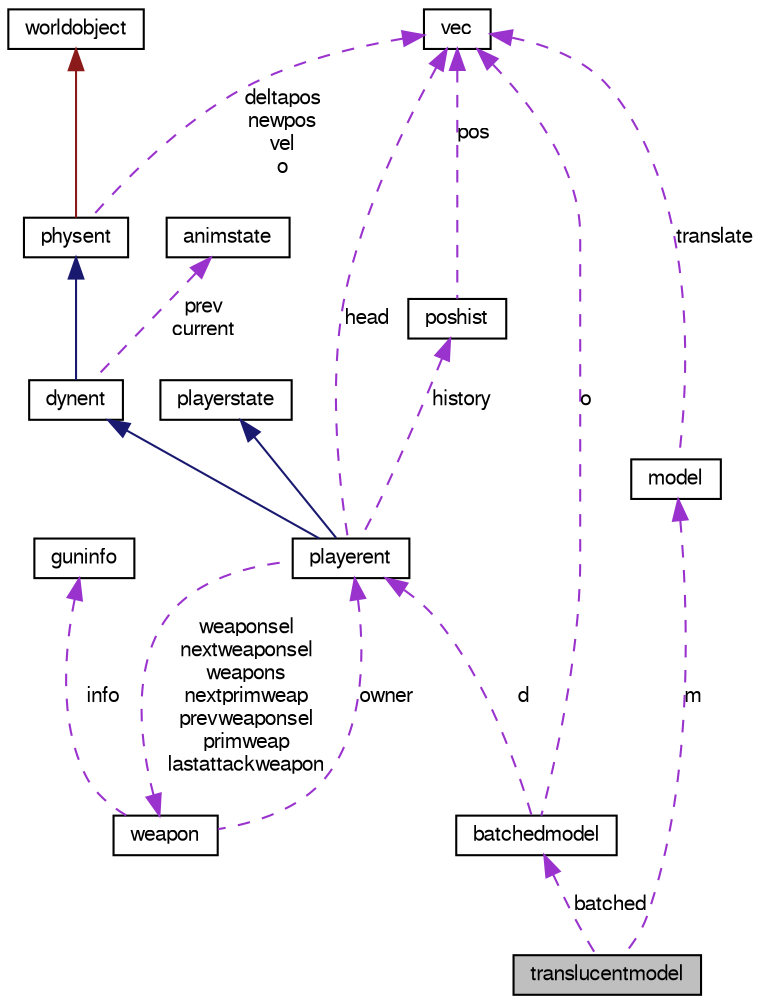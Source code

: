digraph G
{
  edge [fontname="FreeSans",fontsize="10",labelfontname="FreeSans",labelfontsize="10"];
  node [fontname="FreeSans",fontsize="10",shape=record];
  Node1 [label="translucentmodel",height=0.2,width=0.4,color="black", fillcolor="grey75", style="filled" fontcolor="black"];
  Node2 -> Node1 [dir=back,color="darkorchid3",fontsize="10",style="dashed",label="batched",fontname="FreeSans"];
  Node2 [label="batchedmodel",height=0.2,width=0.4,color="black", fillcolor="white", style="filled",URL="$structbatchedmodel.html"];
  Node3 -> Node2 [dir=back,color="darkorchid3",fontsize="10",style="dashed",label="d",fontname="FreeSans"];
  Node3 [label="playerent",height=0.2,width=0.4,color="black", fillcolor="white", style="filled",URL="$classplayerent.html"];
  Node4 -> Node3 [dir=back,color="midnightblue",fontsize="10",style="solid",fontname="FreeSans"];
  Node4 [label="dynent",height=0.2,width=0.4,color="black", fillcolor="white", style="filled",URL="$classdynent.html"];
  Node5 -> Node4 [dir=back,color="midnightblue",fontsize="10",style="solid",fontname="FreeSans"];
  Node5 [label="physent",height=0.2,width=0.4,color="black", fillcolor="white", style="filled",URL="$classphysent.html"];
  Node6 -> Node5 [dir=back,color="firebrick4",fontsize="10",style="solid",fontname="FreeSans"];
  Node6 [label="worldobject",height=0.2,width=0.4,color="black", fillcolor="white", style="filled",URL="$classworldobject.html"];
  Node7 -> Node5 [dir=back,color="darkorchid3",fontsize="10",style="dashed",label="deltapos\nnewpos\nvel\no",fontname="FreeSans"];
  Node7 [label="vec",height=0.2,width=0.4,color="black", fillcolor="white", style="filled",URL="$structvec.html"];
  Node8 -> Node4 [dir=back,color="darkorchid3",fontsize="10",style="dashed",label="prev\ncurrent",fontname="FreeSans"];
  Node8 [label="animstate",height=0.2,width=0.4,color="black", fillcolor="white", style="filled",URL="$structanimstate.html"];
  Node9 -> Node3 [dir=back,color="midnightblue",fontsize="10",style="solid",fontname="FreeSans"];
  Node9 [label="playerstate",height=0.2,width=0.4,color="black", fillcolor="white", style="filled",URL="$classplayerstate.html"];
  Node10 -> Node3 [dir=back,color="darkorchid3",fontsize="10",style="dashed",label="history",fontname="FreeSans"];
  Node10 [label="poshist",height=0.2,width=0.4,color="black", fillcolor="white", style="filled",URL="$structposhist.html"];
  Node7 -> Node10 [dir=back,color="darkorchid3",fontsize="10",style="dashed",label="pos",fontname="FreeSans"];
  Node11 -> Node3 [dir=back,color="darkorchid3",fontsize="10",style="dashed",label="weaponsel\nnextweaponsel\nweapons\nnextprimweap\nprevweaponsel\nprimweap\nlastattackweapon",fontname="FreeSans"];
  Node11 [label="weapon",height=0.2,width=0.4,color="black", fillcolor="white", style="filled",URL="$structweapon.html"];
  Node3 -> Node11 [dir=back,color="darkorchid3",fontsize="10",style="dashed",label="owner",fontname="FreeSans"];
  Node12 -> Node11 [dir=back,color="darkorchid3",fontsize="10",style="dashed",label="info",fontname="FreeSans"];
  Node12 [label="guninfo",height=0.2,width=0.4,color="black", fillcolor="white", style="filled",URL="$structguninfo.html"];
  Node7 -> Node3 [dir=back,color="darkorchid3",fontsize="10",style="dashed",label="head",fontname="FreeSans"];
  Node7 -> Node2 [dir=back,color="darkorchid3",fontsize="10",style="dashed",label="o",fontname="FreeSans"];
  Node13 -> Node1 [dir=back,color="darkorchid3",fontsize="10",style="dashed",label="m",fontname="FreeSans"];
  Node13 [label="model",height=0.2,width=0.4,color="black", fillcolor="white", style="filled",URL="$structmodel.html"];
  Node7 -> Node13 [dir=back,color="darkorchid3",fontsize="10",style="dashed",label="translate",fontname="FreeSans"];
}
